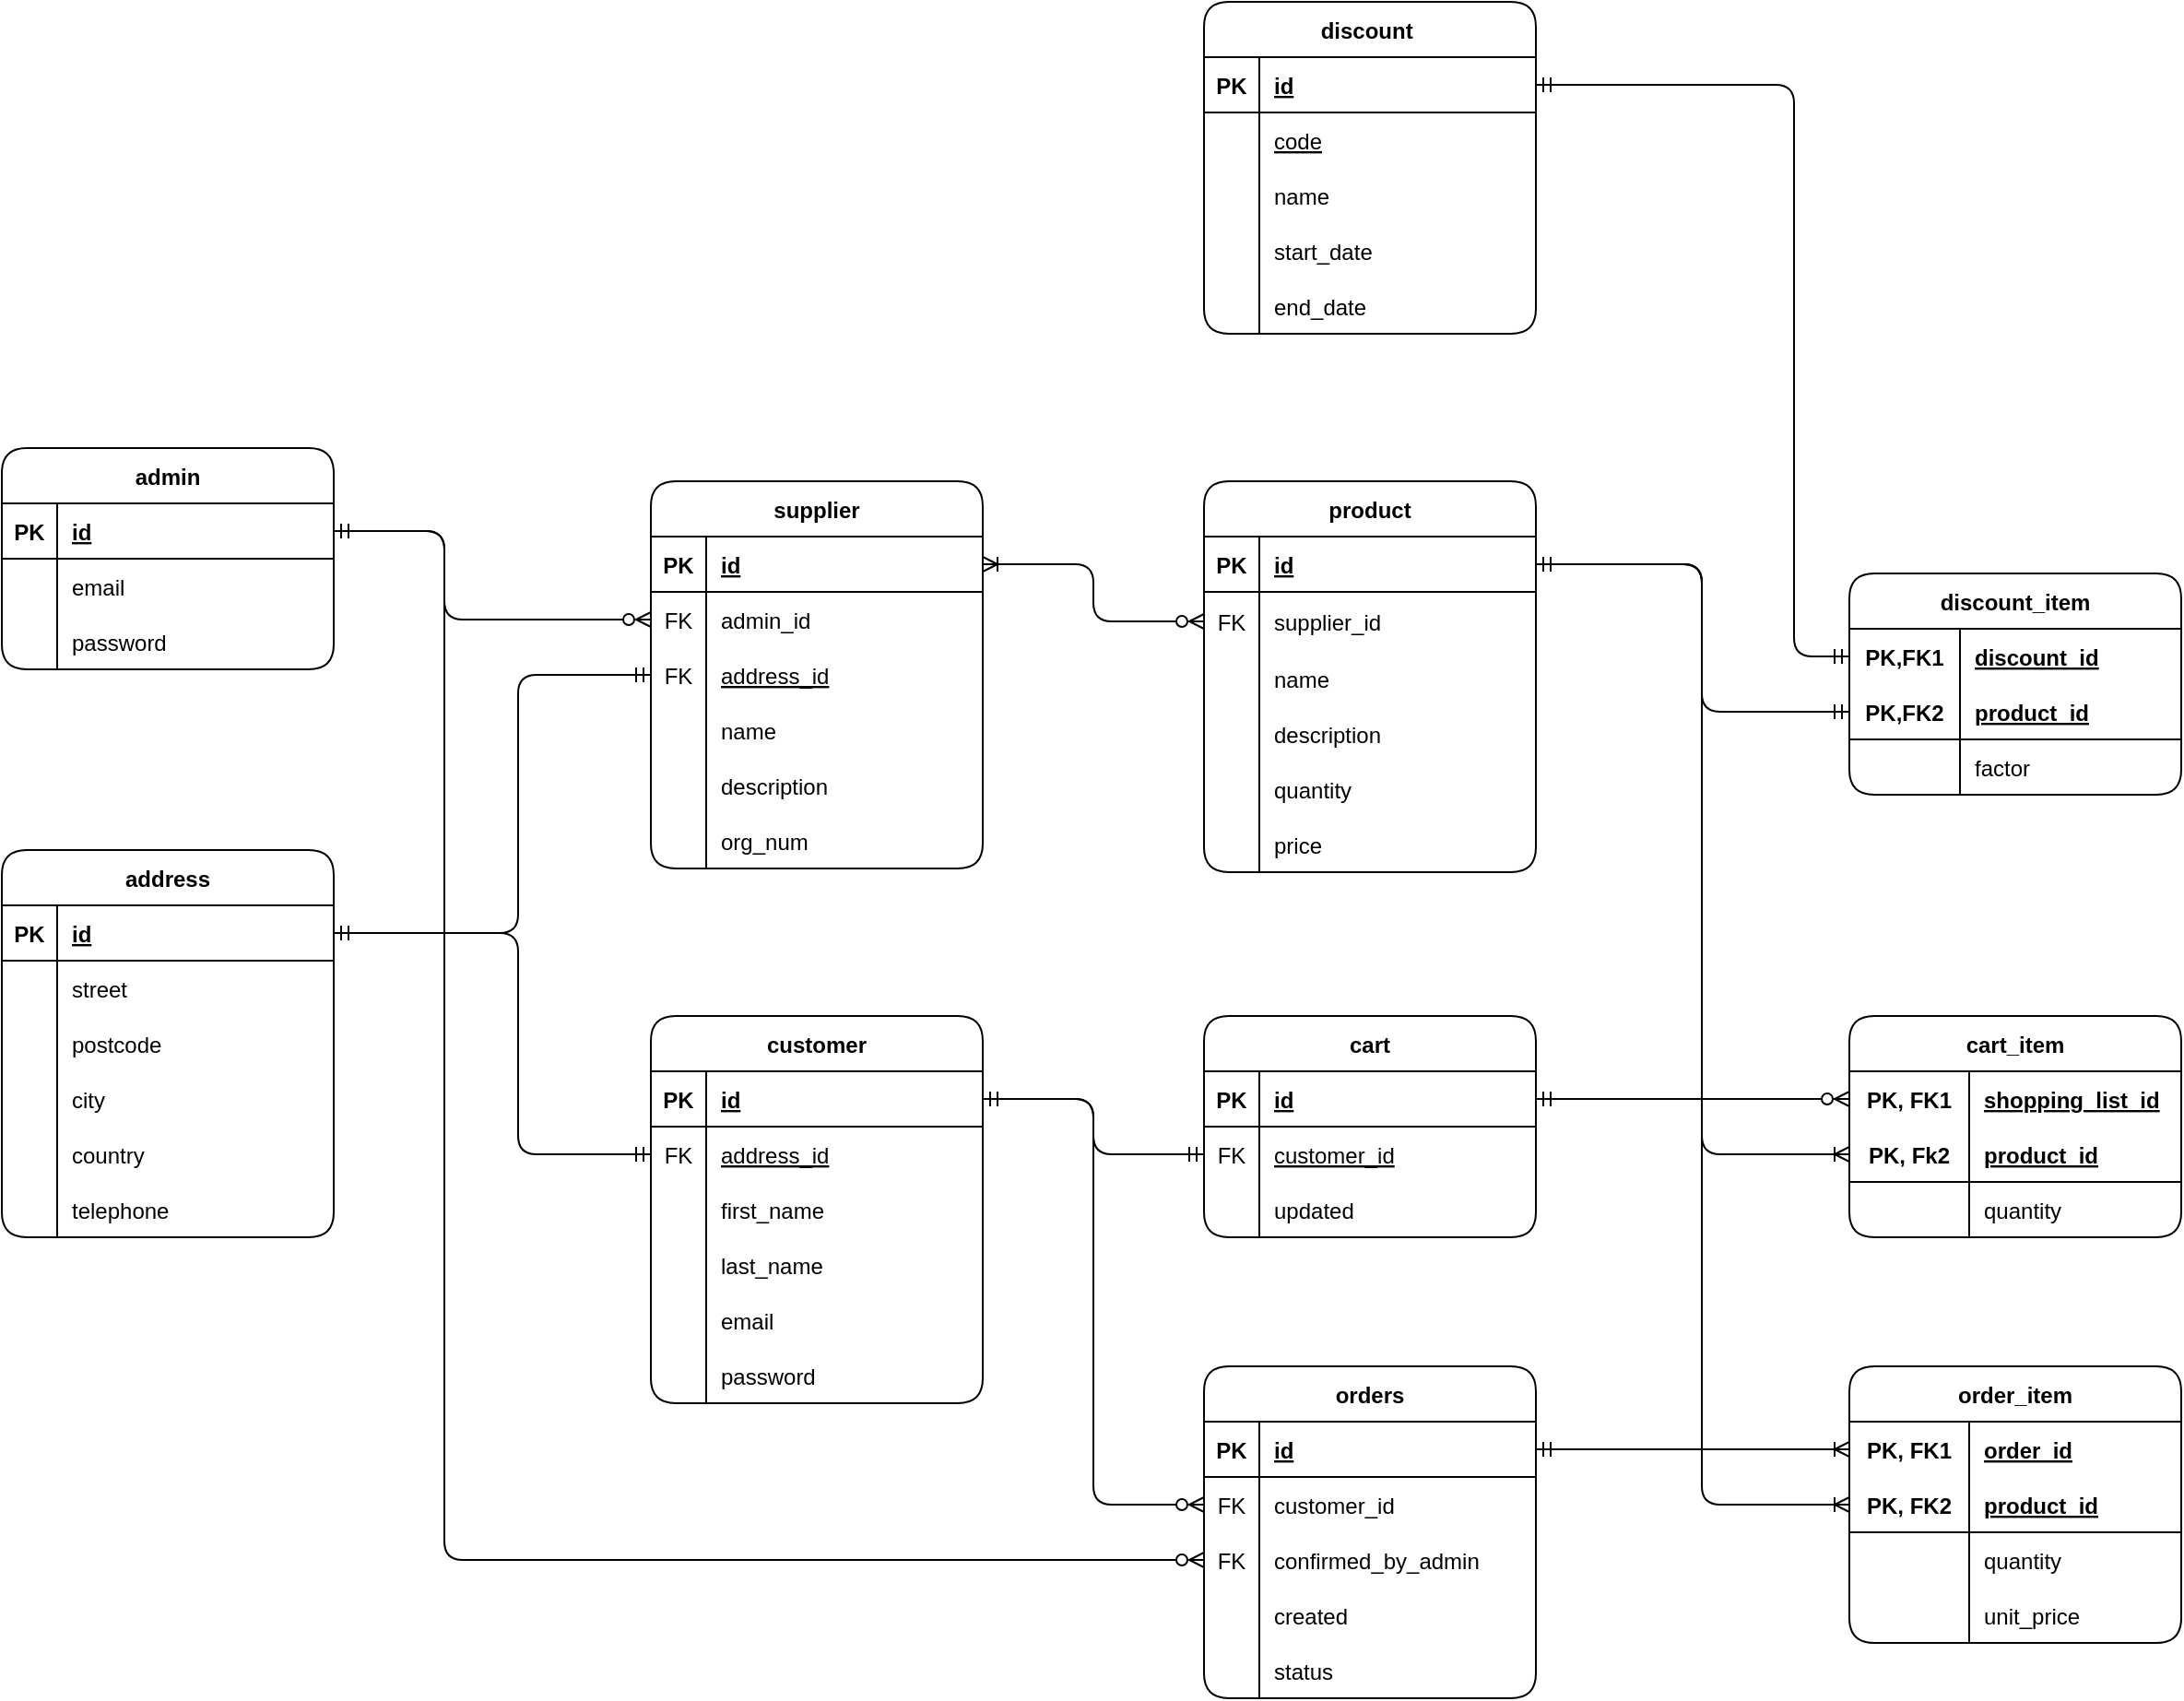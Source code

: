 <mxfile version="20.8.3" type="device"><diagram id="O_u5hDegxzhq3A6RJOMW" name="store"><mxGraphModel dx="1687" dy="920" grid="1" gridSize="10" guides="1" tooltips="1" connect="1" arrows="1" fold="1" page="1" pageScale="1" pageWidth="1654" pageHeight="1169" math="0" shadow="0"><root><object label="" author="Pratchaya Khansomboon, Eric Lundin" id="0"><mxCell/></object><mxCell id="1" parent="0"/><mxCell id="uzOoil46FaPusDe4icp_-27" value="customer" style="shape=table;startSize=30;container=1;collapsible=1;childLayout=tableLayout;fixedRows=1;rowLines=0;fontStyle=1;align=center;resizeLast=1;rounded=1;" parent="1" vertex="1"><mxGeometry x="588" y="674" width="180" height="210" as="geometry"/></mxCell><mxCell id="uzOoil46FaPusDe4icp_-28" value="" style="shape=tableRow;horizontal=0;startSize=0;swimlaneHead=0;swimlaneBody=0;fillColor=none;collapsible=0;dropTarget=0;points=[[0,0.5],[1,0.5]];portConstraint=eastwest;top=0;left=0;right=0;bottom=1;" parent="uzOoil46FaPusDe4icp_-27" vertex="1"><mxGeometry y="30" width="180" height="30" as="geometry"/></mxCell><mxCell id="uzOoil46FaPusDe4icp_-29" value="PK" style="shape=partialRectangle;connectable=0;fillColor=none;top=0;left=0;bottom=0;right=0;fontStyle=1;overflow=hidden;" parent="uzOoil46FaPusDe4icp_-28" vertex="1"><mxGeometry width="30" height="30" as="geometry"><mxRectangle width="30" height="30" as="alternateBounds"/></mxGeometry></mxCell><mxCell id="uzOoil46FaPusDe4icp_-30" value="id" style="shape=partialRectangle;connectable=0;fillColor=none;top=0;left=0;bottom=0;right=0;align=left;spacingLeft=6;fontStyle=5;overflow=hidden;" parent="uzOoil46FaPusDe4icp_-28" vertex="1"><mxGeometry x="30" width="150" height="30" as="geometry"><mxRectangle width="150" height="30" as="alternateBounds"/></mxGeometry></mxCell><mxCell id="uzOoil46FaPusDe4icp_-40" value="" style="shape=tableRow;horizontal=0;startSize=0;swimlaneHead=0;swimlaneBody=0;fillColor=none;collapsible=0;dropTarget=0;points=[[0,0.5],[1,0.5]];portConstraint=eastwest;top=0;left=0;right=0;bottom=0;" parent="uzOoil46FaPusDe4icp_-27" vertex="1"><mxGeometry y="60" width="180" height="30" as="geometry"/></mxCell><mxCell id="uzOoil46FaPusDe4icp_-41" value="FK" style="shape=partialRectangle;connectable=0;fillColor=none;top=0;left=0;bottom=0;right=0;editable=1;overflow=hidden;" parent="uzOoil46FaPusDe4icp_-40" vertex="1"><mxGeometry width="30" height="30" as="geometry"><mxRectangle width="30" height="30" as="alternateBounds"/></mxGeometry></mxCell><mxCell id="uzOoil46FaPusDe4icp_-42" value="address_id" style="shape=partialRectangle;connectable=0;fillColor=none;top=0;left=0;bottom=0;right=0;align=left;spacingLeft=6;overflow=hidden;fontStyle=4" parent="uzOoil46FaPusDe4icp_-40" vertex="1"><mxGeometry x="30" width="150" height="30" as="geometry"><mxRectangle width="150" height="30" as="alternateBounds"/></mxGeometry></mxCell><mxCell id="uzOoil46FaPusDe4icp_-31" value="" style="shape=tableRow;horizontal=0;startSize=0;swimlaneHead=0;swimlaneBody=0;fillColor=none;collapsible=0;dropTarget=0;points=[[0,0.5],[1,0.5]];portConstraint=eastwest;top=0;left=0;right=0;bottom=0;" parent="uzOoil46FaPusDe4icp_-27" vertex="1"><mxGeometry y="90" width="180" height="30" as="geometry"/></mxCell><mxCell id="uzOoil46FaPusDe4icp_-32" value="" style="shape=partialRectangle;connectable=0;fillColor=none;top=0;left=0;bottom=0;right=0;editable=1;overflow=hidden;" parent="uzOoil46FaPusDe4icp_-31" vertex="1"><mxGeometry width="30" height="30" as="geometry"><mxRectangle width="30" height="30" as="alternateBounds"/></mxGeometry></mxCell><mxCell id="uzOoil46FaPusDe4icp_-33" value="first_name" style="shape=partialRectangle;connectable=0;fillColor=none;top=0;left=0;bottom=0;right=0;align=left;spacingLeft=6;overflow=hidden;" parent="uzOoil46FaPusDe4icp_-31" vertex="1"><mxGeometry x="30" width="150" height="30" as="geometry"><mxRectangle width="150" height="30" as="alternateBounds"/></mxGeometry></mxCell><mxCell id="uzOoil46FaPusDe4icp_-34" value="" style="shape=tableRow;horizontal=0;startSize=0;swimlaneHead=0;swimlaneBody=0;fillColor=none;collapsible=0;dropTarget=0;points=[[0,0.5],[1,0.5]];portConstraint=eastwest;top=0;left=0;right=0;bottom=0;" parent="uzOoil46FaPusDe4icp_-27" vertex="1"><mxGeometry y="120" width="180" height="30" as="geometry"/></mxCell><mxCell id="uzOoil46FaPusDe4icp_-35" value="" style="shape=partialRectangle;connectable=0;fillColor=none;top=0;left=0;bottom=0;right=0;editable=1;overflow=hidden;" parent="uzOoil46FaPusDe4icp_-34" vertex="1"><mxGeometry width="30" height="30" as="geometry"><mxRectangle width="30" height="30" as="alternateBounds"/></mxGeometry></mxCell><mxCell id="uzOoil46FaPusDe4icp_-36" value="last_name" style="shape=partialRectangle;connectable=0;fillColor=none;top=0;left=0;bottom=0;right=0;align=left;spacingLeft=6;overflow=hidden;" parent="uzOoil46FaPusDe4icp_-34" vertex="1"><mxGeometry x="30" width="150" height="30" as="geometry"><mxRectangle width="150" height="30" as="alternateBounds"/></mxGeometry></mxCell><mxCell id="uzOoil46FaPusDe4icp_-37" value="" style="shape=tableRow;horizontal=0;startSize=0;swimlaneHead=0;swimlaneBody=0;fillColor=none;collapsible=0;dropTarget=0;points=[[0,0.5],[1,0.5]];portConstraint=eastwest;top=0;left=0;right=0;bottom=0;" parent="uzOoil46FaPusDe4icp_-27" vertex="1"><mxGeometry y="150" width="180" height="30" as="geometry"/></mxCell><mxCell id="uzOoil46FaPusDe4icp_-38" value="" style="shape=partialRectangle;connectable=0;fillColor=none;top=0;left=0;bottom=0;right=0;editable=1;overflow=hidden;" parent="uzOoil46FaPusDe4icp_-37" vertex="1"><mxGeometry width="30" height="30" as="geometry"><mxRectangle width="30" height="30" as="alternateBounds"/></mxGeometry></mxCell><mxCell id="uzOoil46FaPusDe4icp_-39" value="email" style="shape=partialRectangle;connectable=0;fillColor=none;top=0;left=0;bottom=0;right=0;align=left;spacingLeft=6;overflow=hidden;" parent="uzOoil46FaPusDe4icp_-37" vertex="1"><mxGeometry x="30" width="150" height="30" as="geometry"><mxRectangle width="150" height="30" as="alternateBounds"/></mxGeometry></mxCell><mxCell id="uzOoil46FaPusDe4icp_-90" value="" style="shape=tableRow;horizontal=0;startSize=0;swimlaneHead=0;swimlaneBody=0;fillColor=none;collapsible=0;dropTarget=0;points=[[0,0.5],[1,0.5]];portConstraint=eastwest;top=0;left=0;right=0;bottom=0;" parent="uzOoil46FaPusDe4icp_-27" vertex="1"><mxGeometry y="180" width="180" height="30" as="geometry"/></mxCell><mxCell id="uzOoil46FaPusDe4icp_-91" value="" style="shape=partialRectangle;connectable=0;fillColor=none;top=0;left=0;bottom=0;right=0;editable=1;overflow=hidden;" parent="uzOoil46FaPusDe4icp_-90" vertex="1"><mxGeometry width="30" height="30" as="geometry"><mxRectangle width="30" height="30" as="alternateBounds"/></mxGeometry></mxCell><mxCell id="uzOoil46FaPusDe4icp_-92" value="password" style="shape=partialRectangle;connectable=0;fillColor=none;top=0;left=0;bottom=0;right=0;align=left;spacingLeft=6;overflow=hidden;" parent="uzOoil46FaPusDe4icp_-90" vertex="1"><mxGeometry x="30" width="150" height="30" as="geometry"><mxRectangle width="150" height="30" as="alternateBounds"/></mxGeometry></mxCell><mxCell id="uzOoil46FaPusDe4icp_-52" value="cart" style="shape=table;startSize=30;container=1;collapsible=1;childLayout=tableLayout;fixedRows=1;rowLines=0;fontStyle=1;align=center;resizeLast=1;rounded=1;" parent="1" vertex="1"><mxGeometry x="888" y="674" width="180" height="120" as="geometry"/></mxCell><mxCell id="uzOoil46FaPusDe4icp_-53" value="" style="shape=tableRow;horizontal=0;startSize=0;swimlaneHead=0;swimlaneBody=0;fillColor=none;collapsible=0;dropTarget=0;points=[[0,0.5],[1,0.5]];portConstraint=eastwest;top=0;left=0;right=0;bottom=1;" parent="uzOoil46FaPusDe4icp_-52" vertex="1"><mxGeometry y="30" width="180" height="30" as="geometry"/></mxCell><mxCell id="uzOoil46FaPusDe4icp_-54" value="PK" style="shape=partialRectangle;connectable=0;fillColor=none;top=0;left=0;bottom=0;right=0;fontStyle=1;overflow=hidden;" parent="uzOoil46FaPusDe4icp_-53" vertex="1"><mxGeometry width="30" height="30" as="geometry"><mxRectangle width="30" height="30" as="alternateBounds"/></mxGeometry></mxCell><mxCell id="uzOoil46FaPusDe4icp_-55" value="id" style="shape=partialRectangle;connectable=0;fillColor=none;top=0;left=0;bottom=0;right=0;align=left;spacingLeft=6;fontStyle=5;overflow=hidden;" parent="uzOoil46FaPusDe4icp_-53" vertex="1"><mxGeometry x="30" width="150" height="30" as="geometry"><mxRectangle width="150" height="30" as="alternateBounds"/></mxGeometry></mxCell><mxCell id="uzOoil46FaPusDe4icp_-65" value="" style="shape=tableRow;horizontal=0;startSize=0;swimlaneHead=0;swimlaneBody=0;fillColor=none;collapsible=0;dropTarget=0;points=[[0,0.5],[1,0.5]];portConstraint=eastwest;top=0;left=0;right=0;bottom=0;" parent="uzOoil46FaPusDe4icp_-52" vertex="1"><mxGeometry y="60" width="180" height="30" as="geometry"/></mxCell><mxCell id="uzOoil46FaPusDe4icp_-66" value="FK" style="shape=partialRectangle;connectable=0;fillColor=none;top=0;left=0;bottom=0;right=0;fontStyle=0;overflow=hidden;" parent="uzOoil46FaPusDe4icp_-65" vertex="1"><mxGeometry width="30" height="30" as="geometry"><mxRectangle width="30" height="30" as="alternateBounds"/></mxGeometry></mxCell><mxCell id="uzOoil46FaPusDe4icp_-67" value="customer_id" style="shape=partialRectangle;connectable=0;fillColor=none;top=0;left=0;bottom=0;right=0;align=left;spacingLeft=6;fontStyle=4;overflow=hidden;" parent="uzOoil46FaPusDe4icp_-65" vertex="1"><mxGeometry x="30" width="150" height="30" as="geometry"><mxRectangle width="150" height="30" as="alternateBounds"/></mxGeometry></mxCell><mxCell id="uzOoil46FaPusDe4icp_-68" value="" style="shape=tableRow;horizontal=0;startSize=0;swimlaneHead=0;swimlaneBody=0;fillColor=none;collapsible=0;dropTarget=0;points=[[0,0.5],[1,0.5]];portConstraint=eastwest;top=0;left=0;right=0;bottom=0;" parent="uzOoil46FaPusDe4icp_-52" vertex="1"><mxGeometry y="90" width="180" height="30" as="geometry"/></mxCell><mxCell id="uzOoil46FaPusDe4icp_-69" value="" style="shape=partialRectangle;connectable=0;fillColor=none;top=0;left=0;bottom=0;right=0;editable=1;overflow=hidden;" parent="uzOoil46FaPusDe4icp_-68" vertex="1"><mxGeometry width="30" height="30" as="geometry"><mxRectangle width="30" height="30" as="alternateBounds"/></mxGeometry></mxCell><mxCell id="uzOoil46FaPusDe4icp_-70" value="updated" style="shape=partialRectangle;connectable=0;fillColor=none;top=0;left=0;bottom=0;right=0;align=left;spacingLeft=6;overflow=hidden;" parent="uzOoil46FaPusDe4icp_-68" vertex="1"><mxGeometry x="30" width="150" height="30" as="geometry"><mxRectangle width="150" height="30" as="alternateBounds"/></mxGeometry></mxCell><mxCell id="uzOoil46FaPusDe4icp_-71" value="cart_item" style="shape=table;startSize=30;container=1;collapsible=1;childLayout=tableLayout;fixedRows=1;rowLines=0;fontStyle=1;align=center;resizeLast=1;rounded=1;" parent="1" vertex="1"><mxGeometry x="1238" y="674" width="180" height="120" as="geometry"/></mxCell><mxCell id="uzOoil46FaPusDe4icp_-72" value="" style="shape=tableRow;horizontal=0;startSize=0;swimlaneHead=0;swimlaneBody=0;fillColor=none;collapsible=0;dropTarget=0;points=[[0,0.5],[1,0.5]];portConstraint=eastwest;top=0;left=0;right=0;bottom=1;strokeColor=none;" parent="uzOoil46FaPusDe4icp_-71" vertex="1"><mxGeometry y="30" width="180" height="30" as="geometry"/></mxCell><mxCell id="uzOoil46FaPusDe4icp_-73" value="PK, FK1" style="shape=partialRectangle;connectable=0;fillColor=none;top=0;left=0;bottom=0;right=0;fontStyle=1;overflow=hidden;" parent="uzOoil46FaPusDe4icp_-72" vertex="1"><mxGeometry width="65.0" height="30" as="geometry"><mxRectangle width="65.0" height="30" as="alternateBounds"/></mxGeometry></mxCell><mxCell id="uzOoil46FaPusDe4icp_-74" value="shopping_list_id" style="shape=partialRectangle;connectable=0;fillColor=none;top=0;left=0;bottom=0;right=0;align=left;spacingLeft=6;fontStyle=5;overflow=hidden;" parent="uzOoil46FaPusDe4icp_-72" vertex="1"><mxGeometry x="65.0" width="115.0" height="30" as="geometry"><mxRectangle width="115.0" height="30" as="alternateBounds"/></mxGeometry></mxCell><mxCell id="8naBbGpd3YxQn6M0OBc--4" value="" style="shape=tableRow;horizontal=0;startSize=0;swimlaneHead=0;swimlaneBody=0;fillColor=none;collapsible=0;dropTarget=0;points=[[0,0.5],[1,0.5]];portConstraint=eastwest;top=0;left=0;right=0;bottom=1;" parent="uzOoil46FaPusDe4icp_-71" vertex="1"><mxGeometry y="60" width="180" height="30" as="geometry"/></mxCell><mxCell id="8naBbGpd3YxQn6M0OBc--5" value="PK, Fk2" style="shape=partialRectangle;connectable=0;fillColor=none;top=0;left=0;bottom=0;right=0;fontStyle=1;overflow=hidden;" parent="8naBbGpd3YxQn6M0OBc--4" vertex="1"><mxGeometry width="65.0" height="30" as="geometry"><mxRectangle width="65.0" height="30" as="alternateBounds"/></mxGeometry></mxCell><mxCell id="8naBbGpd3YxQn6M0OBc--6" value="product_id" style="shape=partialRectangle;connectable=0;fillColor=none;top=0;left=0;bottom=0;right=0;align=left;spacingLeft=6;fontStyle=5;overflow=hidden;" parent="8naBbGpd3YxQn6M0OBc--4" vertex="1"><mxGeometry x="65.0" width="115.0" height="30" as="geometry"><mxRectangle width="115.0" height="30" as="alternateBounds"/></mxGeometry></mxCell><mxCell id="uzOoil46FaPusDe4icp_-84" value="" style="shape=tableRow;horizontal=0;startSize=0;swimlaneHead=0;swimlaneBody=0;fillColor=none;collapsible=0;dropTarget=0;points=[[0,0.5],[1,0.5]];portConstraint=eastwest;top=0;left=0;right=0;bottom=0;" parent="uzOoil46FaPusDe4icp_-71" vertex="1"><mxGeometry y="90" width="180" height="30" as="geometry"/></mxCell><mxCell id="uzOoil46FaPusDe4icp_-85" value="" style="shape=partialRectangle;connectable=0;fillColor=none;top=0;left=0;bottom=0;right=0;editable=1;overflow=hidden;" parent="uzOoil46FaPusDe4icp_-84" vertex="1"><mxGeometry width="65.0" height="30" as="geometry"><mxRectangle width="65.0" height="30" as="alternateBounds"/></mxGeometry></mxCell><mxCell id="uzOoil46FaPusDe4icp_-86" value="quantity" style="shape=partialRectangle;connectable=0;fillColor=none;top=0;left=0;bottom=0;right=0;align=left;spacingLeft=6;overflow=hidden;" parent="uzOoil46FaPusDe4icp_-84" vertex="1"><mxGeometry x="65.0" width="115.0" height="30" as="geometry"><mxRectangle width="115.0" height="30" as="alternateBounds"/></mxGeometry></mxCell><mxCell id="uzOoil46FaPusDe4icp_-88" value="" style="edgeStyle=orthogonalEdgeStyle;fontSize=12;html=1;endArrow=ERmandOne;startArrow=ERmandOne;rounded=1;exitX=1;exitY=0.5;exitDx=0;exitDy=0;entryX=0;entryY=0.5;entryDx=0;entryDy=0;endFill=0;" parent="1" source="uzOoil46FaPusDe4icp_-28" target="uzOoil46FaPusDe4icp_-65" edge="1"><mxGeometry width="100" height="100" relative="1" as="geometry"><mxPoint x="958" y="894" as="sourcePoint"/><mxPoint x="1058" y="794" as="targetPoint"/></mxGeometry></mxCell><mxCell id="uzOoil46FaPusDe4icp_-89" value="" style="edgeStyle=orthogonalEdgeStyle;fontSize=12;html=1;endArrow=ERzeroToMany;startArrow=ERmandOne;rounded=1;exitX=1;exitY=0.5;exitDx=0;exitDy=0;entryX=0;entryY=0.5;entryDx=0;entryDy=0;" parent="1" source="uzOoil46FaPusDe4icp_-53" target="uzOoil46FaPusDe4icp_-72" edge="1"><mxGeometry width="100" height="100" relative="1" as="geometry"><mxPoint x="958" y="894" as="sourcePoint"/><mxPoint x="1058" y="794" as="targetPoint"/><Array as="points"><mxPoint x="1173" y="719"/><mxPoint x="1173" y="719"/></Array></mxGeometry></mxCell><mxCell id="uzOoil46FaPusDe4icp_-93" value="orders" style="shape=table;startSize=30;container=1;collapsible=1;childLayout=tableLayout;fixedRows=1;rowLines=0;fontStyle=1;align=center;resizeLast=1;rounded=1;" parent="1" vertex="1"><mxGeometry x="888" y="864" width="180" height="180" as="geometry"/></mxCell><mxCell id="uzOoil46FaPusDe4icp_-94" value="" style="shape=tableRow;horizontal=0;startSize=0;swimlaneHead=0;swimlaneBody=0;fillColor=none;collapsible=0;dropTarget=0;points=[[0,0.5],[1,0.5]];portConstraint=eastwest;top=0;left=0;right=0;bottom=1;" parent="uzOoil46FaPusDe4icp_-93" vertex="1"><mxGeometry y="30" width="180" height="30" as="geometry"/></mxCell><mxCell id="uzOoil46FaPusDe4icp_-95" value="PK" style="shape=partialRectangle;connectable=0;fillColor=none;top=0;left=0;bottom=0;right=0;fontStyle=1;overflow=hidden;" parent="uzOoil46FaPusDe4icp_-94" vertex="1"><mxGeometry width="30" height="30" as="geometry"><mxRectangle width="30" height="30" as="alternateBounds"/></mxGeometry></mxCell><mxCell id="uzOoil46FaPusDe4icp_-96" value="id" style="shape=partialRectangle;connectable=0;fillColor=none;top=0;left=0;bottom=0;right=0;align=left;spacingLeft=6;fontStyle=5;overflow=hidden;" parent="uzOoil46FaPusDe4icp_-94" vertex="1"><mxGeometry x="30" width="150" height="30" as="geometry"><mxRectangle width="150" height="30" as="alternateBounds"/></mxGeometry></mxCell><mxCell id="uzOoil46FaPusDe4icp_-103" value="" style="shape=tableRow;horizontal=0;startSize=0;swimlaneHead=0;swimlaneBody=0;fillColor=none;collapsible=0;dropTarget=0;points=[[0,0.5],[1,0.5]];portConstraint=eastwest;top=0;left=0;right=0;bottom=0;" parent="uzOoil46FaPusDe4icp_-93" vertex="1"><mxGeometry y="60" width="180" height="30" as="geometry"/></mxCell><mxCell id="uzOoil46FaPusDe4icp_-104" value="FK" style="shape=partialRectangle;connectable=0;fillColor=none;top=0;left=0;bottom=0;right=0;editable=1;overflow=hidden;" parent="uzOoil46FaPusDe4icp_-103" vertex="1"><mxGeometry width="30" height="30" as="geometry"><mxRectangle width="30" height="30" as="alternateBounds"/></mxGeometry></mxCell><mxCell id="uzOoil46FaPusDe4icp_-105" value="customer_id" style="shape=partialRectangle;connectable=0;fillColor=none;top=0;left=0;bottom=0;right=0;align=left;spacingLeft=6;overflow=hidden;" parent="uzOoil46FaPusDe4icp_-103" vertex="1"><mxGeometry x="30" width="150" height="30" as="geometry"><mxRectangle width="150" height="30" as="alternateBounds"/></mxGeometry></mxCell><mxCell id="ajuyiBpz3wt1pcAddQGi-5" value="" style="shape=tableRow;horizontal=0;startSize=0;swimlaneHead=0;swimlaneBody=0;fillColor=none;collapsible=0;dropTarget=0;points=[[0,0.5],[1,0.5]];portConstraint=eastwest;top=0;left=0;right=0;bottom=0;" parent="uzOoil46FaPusDe4icp_-93" vertex="1"><mxGeometry y="90" width="180" height="30" as="geometry"/></mxCell><mxCell id="ajuyiBpz3wt1pcAddQGi-6" value="FK" style="shape=partialRectangle;connectable=0;fillColor=none;top=0;left=0;bottom=0;right=0;fontStyle=0;overflow=hidden;" parent="ajuyiBpz3wt1pcAddQGi-5" vertex="1"><mxGeometry width="30" height="30" as="geometry"><mxRectangle width="30" height="30" as="alternateBounds"/></mxGeometry></mxCell><mxCell id="ajuyiBpz3wt1pcAddQGi-7" value="confirmed_by_admin" style="shape=partialRectangle;connectable=0;fillColor=none;top=0;left=0;bottom=0;right=0;align=left;spacingLeft=6;fontStyle=0;overflow=hidden;" parent="ajuyiBpz3wt1pcAddQGi-5" vertex="1"><mxGeometry x="30" width="150" height="30" as="geometry"><mxRectangle width="150" height="30" as="alternateBounds"/></mxGeometry></mxCell><mxCell id="uzOoil46FaPusDe4icp_-106" value="" style="shape=tableRow;horizontal=0;startSize=0;swimlaneHead=0;swimlaneBody=0;fillColor=none;collapsible=0;dropTarget=0;points=[[0,0.5],[1,0.5]];portConstraint=eastwest;top=0;left=0;right=0;bottom=0;" parent="uzOoil46FaPusDe4icp_-93" vertex="1"><mxGeometry y="120" width="180" height="30" as="geometry"/></mxCell><mxCell id="uzOoil46FaPusDe4icp_-107" value="" style="shape=partialRectangle;connectable=0;fillColor=none;top=0;left=0;bottom=0;right=0;editable=1;overflow=hidden;" parent="uzOoil46FaPusDe4icp_-106" vertex="1"><mxGeometry width="30" height="30" as="geometry"><mxRectangle width="30" height="30" as="alternateBounds"/></mxGeometry></mxCell><mxCell id="uzOoil46FaPusDe4icp_-108" value="created" style="shape=partialRectangle;connectable=0;fillColor=none;top=0;left=0;bottom=0;right=0;align=left;spacingLeft=6;overflow=hidden;" parent="uzOoil46FaPusDe4icp_-106" vertex="1"><mxGeometry x="30" width="150" height="30" as="geometry"><mxRectangle width="150" height="30" as="alternateBounds"/></mxGeometry></mxCell><mxCell id="uzOoil46FaPusDe4icp_-109" value="" style="shape=tableRow;horizontal=0;startSize=0;swimlaneHead=0;swimlaneBody=0;fillColor=none;collapsible=0;dropTarget=0;points=[[0,0.5],[1,0.5]];portConstraint=eastwest;top=0;left=0;right=0;bottom=0;" parent="uzOoil46FaPusDe4icp_-93" vertex="1"><mxGeometry y="150" width="180" height="30" as="geometry"/></mxCell><mxCell id="uzOoil46FaPusDe4icp_-110" value="" style="shape=partialRectangle;connectable=0;fillColor=none;top=0;left=0;bottom=0;right=0;editable=1;overflow=hidden;" parent="uzOoil46FaPusDe4icp_-109" vertex="1"><mxGeometry width="30" height="30" as="geometry"><mxRectangle width="30" height="30" as="alternateBounds"/></mxGeometry></mxCell><mxCell id="uzOoil46FaPusDe4icp_-111" value="status" style="shape=partialRectangle;connectable=0;fillColor=none;top=0;left=0;bottom=0;right=0;align=left;spacingLeft=6;overflow=hidden;" parent="uzOoil46FaPusDe4icp_-109" vertex="1"><mxGeometry x="30" width="150" height="30" as="geometry"><mxRectangle width="150" height="30" as="alternateBounds"/></mxGeometry></mxCell><mxCell id="uzOoil46FaPusDe4icp_-112" value="order_item" style="shape=table;startSize=30;container=1;collapsible=1;childLayout=tableLayout;fixedRows=1;rowLines=0;fontStyle=1;align=center;resizeLast=1;rounded=1;" parent="1" vertex="1"><mxGeometry x="1238" y="864" width="180" height="150" as="geometry"/></mxCell><mxCell id="uzOoil46FaPusDe4icp_-113" value="" style="shape=tableRow;horizontal=0;startSize=0;swimlaneHead=0;swimlaneBody=0;fillColor=none;collapsible=0;dropTarget=0;points=[[0,0.5],[1,0.5]];portConstraint=eastwest;top=0;left=0;right=0;bottom=1;strokeColor=none;" parent="uzOoil46FaPusDe4icp_-112" vertex="1"><mxGeometry y="30" width="180" height="30" as="geometry"/></mxCell><mxCell id="uzOoil46FaPusDe4icp_-114" value="PK, FK1" style="shape=partialRectangle;connectable=0;fillColor=none;top=0;left=0;bottom=0;right=0;fontStyle=1;overflow=hidden;" parent="uzOoil46FaPusDe4icp_-113" vertex="1"><mxGeometry width="65" height="30" as="geometry"><mxRectangle width="65" height="30" as="alternateBounds"/></mxGeometry></mxCell><mxCell id="uzOoil46FaPusDe4icp_-115" value="order_id" style="shape=partialRectangle;connectable=0;fillColor=none;top=0;left=0;bottom=0;right=0;align=left;spacingLeft=6;fontStyle=5;overflow=hidden;" parent="uzOoil46FaPusDe4icp_-113" vertex="1"><mxGeometry x="65" width="115" height="30" as="geometry"><mxRectangle width="115" height="30" as="alternateBounds"/></mxGeometry></mxCell><mxCell id="8naBbGpd3YxQn6M0OBc--7" value="" style="shape=tableRow;horizontal=0;startSize=0;swimlaneHead=0;swimlaneBody=0;fillColor=none;collapsible=0;dropTarget=0;points=[[0,0.5],[1,0.5]];portConstraint=eastwest;top=0;left=0;right=0;bottom=1;" parent="uzOoil46FaPusDe4icp_-112" vertex="1"><mxGeometry y="60" width="180" height="30" as="geometry"/></mxCell><mxCell id="8naBbGpd3YxQn6M0OBc--8" value="PK, FK2" style="shape=partialRectangle;connectable=0;fillColor=none;top=0;left=0;bottom=0;right=0;fontStyle=1;overflow=hidden;" parent="8naBbGpd3YxQn6M0OBc--7" vertex="1"><mxGeometry width="65" height="30" as="geometry"><mxRectangle width="65" height="30" as="alternateBounds"/></mxGeometry></mxCell><mxCell id="8naBbGpd3YxQn6M0OBc--9" value="product_id" style="shape=partialRectangle;connectable=0;fillColor=none;top=0;left=0;bottom=0;right=0;align=left;spacingLeft=6;fontStyle=5;overflow=hidden;" parent="8naBbGpd3YxQn6M0OBc--7" vertex="1"><mxGeometry x="65" width="115" height="30" as="geometry"><mxRectangle width="115" height="30" as="alternateBounds"/></mxGeometry></mxCell><mxCell id="uzOoil46FaPusDe4icp_-128" value="" style="shape=tableRow;horizontal=0;startSize=0;swimlaneHead=0;swimlaneBody=0;fillColor=none;collapsible=0;dropTarget=0;points=[[0,0.5],[1,0.5]];portConstraint=eastwest;top=0;left=0;right=0;bottom=0;" parent="uzOoil46FaPusDe4icp_-112" vertex="1"><mxGeometry y="90" width="180" height="30" as="geometry"/></mxCell><mxCell id="uzOoil46FaPusDe4icp_-129" value="" style="shape=partialRectangle;connectable=0;fillColor=none;top=0;left=0;bottom=0;right=0;editable=1;overflow=hidden;" parent="uzOoil46FaPusDe4icp_-128" vertex="1"><mxGeometry width="65" height="30" as="geometry"><mxRectangle width="65" height="30" as="alternateBounds"/></mxGeometry></mxCell><mxCell id="uzOoil46FaPusDe4icp_-130" value="quantity" style="shape=partialRectangle;connectable=0;fillColor=none;top=0;left=0;bottom=0;right=0;align=left;spacingLeft=6;overflow=hidden;" parent="uzOoil46FaPusDe4icp_-128" vertex="1"><mxGeometry x="65" width="115" height="30" as="geometry"><mxRectangle width="115" height="30" as="alternateBounds"/></mxGeometry></mxCell><mxCell id="Bd5toqThJIBZlVFZeIKd-54" value="" style="shape=tableRow;horizontal=0;startSize=0;swimlaneHead=0;swimlaneBody=0;fillColor=none;collapsible=0;dropTarget=0;points=[[0,0.5],[1,0.5]];portConstraint=eastwest;top=0;left=0;right=0;bottom=0;rounded=1;" vertex="1" parent="uzOoil46FaPusDe4icp_-112"><mxGeometry y="120" width="180" height="30" as="geometry"/></mxCell><mxCell id="Bd5toqThJIBZlVFZeIKd-55" value="" style="shape=partialRectangle;connectable=0;fillColor=none;top=0;left=0;bottom=0;right=0;editable=1;overflow=hidden;rounded=1;" vertex="1" parent="Bd5toqThJIBZlVFZeIKd-54"><mxGeometry width="65" height="30" as="geometry"><mxRectangle width="65" height="30" as="alternateBounds"/></mxGeometry></mxCell><mxCell id="Bd5toqThJIBZlVFZeIKd-56" value="unit_price" style="shape=partialRectangle;connectable=0;fillColor=none;top=0;left=0;bottom=0;right=0;align=left;spacingLeft=6;overflow=hidden;rounded=1;" vertex="1" parent="Bd5toqThJIBZlVFZeIKd-54"><mxGeometry x="65" width="115" height="30" as="geometry"><mxRectangle width="115" height="30" as="alternateBounds"/></mxGeometry></mxCell><mxCell id="uzOoil46FaPusDe4icp_-131" value="" style="edgeStyle=orthogonalEdgeStyle;fontSize=12;html=1;endArrow=ERoneToMany;startArrow=ERmandOne;rounded=1;entryX=0;entryY=0.5;entryDx=0;entryDy=0;exitX=1;exitY=0.5;exitDx=0;exitDy=0;" parent="1" source="uzOoil46FaPusDe4icp_-94" target="uzOoil46FaPusDe4icp_-113" edge="1"><mxGeometry width="100" height="100" relative="1" as="geometry"><mxPoint x="988" y="984" as="sourcePoint"/><mxPoint x="1238.0" y="969" as="targetPoint"/><Array as="points"><mxPoint x="1173" y="909"/><mxPoint x="1173" y="909"/></Array></mxGeometry></mxCell><mxCell id="uzOoil46FaPusDe4icp_-133" value="" style="edgeStyle=orthogonalEdgeStyle;fontSize=12;html=1;endArrow=ERzeroToMany;startArrow=ERmandOne;rounded=1;exitX=1;exitY=0.5;exitDx=0;exitDy=0;entryX=0;entryY=0.5;entryDx=0;entryDy=0;" parent="1" source="uzOoil46FaPusDe4icp_-28" target="uzOoil46FaPusDe4icp_-103" edge="1"><mxGeometry width="100" height="100" relative="1" as="geometry"><mxPoint x="948" y="1024" as="sourcePoint"/><mxPoint x="1048" y="924" as="targetPoint"/></mxGeometry></mxCell><mxCell id="uzOoil46FaPusDe4icp_-134" value="product" style="shape=table;startSize=30;container=1;collapsible=1;childLayout=tableLayout;fixedRows=1;rowLines=0;fontStyle=1;align=center;resizeLast=1;rounded=1;" parent="1" vertex="1"><mxGeometry x="888" y="384" width="180" height="212.0" as="geometry"/></mxCell><mxCell id="uzOoil46FaPusDe4icp_-135" value="" style="shape=tableRow;horizontal=0;startSize=0;swimlaneHead=0;swimlaneBody=0;fillColor=none;collapsible=0;dropTarget=0;points=[[0,0.5],[1,0.5]];portConstraint=eastwest;top=0;left=0;right=0;bottom=1;" parent="uzOoil46FaPusDe4icp_-134" vertex="1"><mxGeometry y="30" width="180" height="30" as="geometry"/></mxCell><mxCell id="uzOoil46FaPusDe4icp_-136" value="PK" style="shape=partialRectangle;connectable=0;fillColor=none;top=0;left=0;bottom=0;right=0;fontStyle=1;overflow=hidden;" parent="uzOoil46FaPusDe4icp_-135" vertex="1"><mxGeometry width="30" height="30" as="geometry"><mxRectangle width="30" height="30" as="alternateBounds"/></mxGeometry></mxCell><mxCell id="uzOoil46FaPusDe4icp_-137" value="id" style="shape=partialRectangle;connectable=0;fillColor=none;top=0;left=0;bottom=0;right=0;align=left;spacingLeft=6;fontStyle=5;overflow=hidden;" parent="uzOoil46FaPusDe4icp_-135" vertex="1"><mxGeometry x="30" width="150" height="30" as="geometry"><mxRectangle width="150" height="30" as="alternateBounds"/></mxGeometry></mxCell><mxCell id="uzOoil46FaPusDe4icp_-156" value="" style="shape=tableRow;horizontal=0;startSize=0;swimlaneHead=0;swimlaneBody=0;fillColor=none;collapsible=0;dropTarget=0;points=[[0,0.5],[1,0.5]];portConstraint=eastwest;top=0;left=0;right=0;bottom=0;" parent="uzOoil46FaPusDe4icp_-134" vertex="1"><mxGeometry y="60" width="180" height="32" as="geometry"/></mxCell><mxCell id="uzOoil46FaPusDe4icp_-157" value="FK" style="shape=partialRectangle;connectable=0;fillColor=none;top=0;left=0;bottom=0;right=0;editable=1;overflow=hidden;" parent="uzOoil46FaPusDe4icp_-156" vertex="1"><mxGeometry width="30" height="32" as="geometry"><mxRectangle width="30" height="32" as="alternateBounds"/></mxGeometry></mxCell><mxCell id="uzOoil46FaPusDe4icp_-158" value="supplier_id" style="shape=partialRectangle;connectable=0;fillColor=none;top=0;left=0;bottom=0;right=0;align=left;spacingLeft=6;overflow=hidden;" parent="uzOoil46FaPusDe4icp_-156" vertex="1"><mxGeometry x="30" width="150" height="32" as="geometry"><mxRectangle width="150" height="32" as="alternateBounds"/></mxGeometry></mxCell><mxCell id="uzOoil46FaPusDe4icp_-138" value="" style="shape=tableRow;horizontal=0;startSize=0;swimlaneHead=0;swimlaneBody=0;fillColor=none;collapsible=0;dropTarget=0;points=[[0,0.5],[1,0.5]];portConstraint=eastwest;top=0;left=0;right=0;bottom=0;" parent="uzOoil46FaPusDe4icp_-134" vertex="1"><mxGeometry y="92" width="180" height="30" as="geometry"/></mxCell><mxCell id="uzOoil46FaPusDe4icp_-139" value="" style="shape=partialRectangle;connectable=0;fillColor=none;top=0;left=0;bottom=0;right=0;editable=1;overflow=hidden;" parent="uzOoil46FaPusDe4icp_-138" vertex="1"><mxGeometry width="30" height="30" as="geometry"><mxRectangle width="30" height="30" as="alternateBounds"/></mxGeometry></mxCell><mxCell id="uzOoil46FaPusDe4icp_-140" value="name" style="shape=partialRectangle;connectable=0;fillColor=none;top=0;left=0;bottom=0;right=0;align=left;spacingLeft=6;overflow=hidden;" parent="uzOoil46FaPusDe4icp_-138" vertex="1"><mxGeometry x="30" width="150" height="30" as="geometry"><mxRectangle width="150" height="30" as="alternateBounds"/></mxGeometry></mxCell><mxCell id="-0WM-Yvgb6raz17tv90a-4" value="" style="shape=tableRow;horizontal=0;startSize=0;swimlaneHead=0;swimlaneBody=0;fillColor=none;collapsible=0;dropTarget=0;points=[[0,0.5],[1,0.5]];portConstraint=eastwest;top=0;left=0;right=0;bottom=0;" parent="uzOoil46FaPusDe4icp_-134" vertex="1"><mxGeometry y="122" width="180" height="30" as="geometry"/></mxCell><mxCell id="-0WM-Yvgb6raz17tv90a-5" value="" style="shape=partialRectangle;connectable=0;fillColor=none;top=0;left=0;bottom=0;right=0;editable=1;overflow=hidden;" parent="-0WM-Yvgb6raz17tv90a-4" vertex="1"><mxGeometry width="30" height="30" as="geometry"><mxRectangle width="30" height="30" as="alternateBounds"/></mxGeometry></mxCell><mxCell id="-0WM-Yvgb6raz17tv90a-6" value="description" style="shape=partialRectangle;connectable=0;fillColor=none;top=0;left=0;bottom=0;right=0;align=left;spacingLeft=6;overflow=hidden;" parent="-0WM-Yvgb6raz17tv90a-4" vertex="1"><mxGeometry x="30" width="150" height="30" as="geometry"><mxRectangle width="150" height="30" as="alternateBounds"/></mxGeometry></mxCell><mxCell id="uzOoil46FaPusDe4icp_-150" value="" style="shape=tableRow;horizontal=0;startSize=0;swimlaneHead=0;swimlaneBody=0;fillColor=none;collapsible=0;dropTarget=0;points=[[0,0.5],[1,0.5]];portConstraint=eastwest;top=0;left=0;right=0;bottom=0;" parent="uzOoil46FaPusDe4icp_-134" vertex="1"><mxGeometry y="152" width="180" height="30" as="geometry"/></mxCell><mxCell id="uzOoil46FaPusDe4icp_-151" value="" style="shape=partialRectangle;connectable=0;fillColor=none;top=0;left=0;bottom=0;right=0;editable=1;overflow=hidden;" parent="uzOoil46FaPusDe4icp_-150" vertex="1"><mxGeometry width="30" height="30" as="geometry"><mxRectangle width="30" height="30" as="alternateBounds"/></mxGeometry></mxCell><mxCell id="uzOoil46FaPusDe4icp_-152" value="quantity" style="shape=partialRectangle;connectable=0;fillColor=none;top=0;left=0;bottom=0;right=0;align=left;spacingLeft=6;overflow=hidden;" parent="uzOoil46FaPusDe4icp_-150" vertex="1"><mxGeometry x="30" width="150" height="30" as="geometry"><mxRectangle width="150" height="30" as="alternateBounds"/></mxGeometry></mxCell><mxCell id="uzOoil46FaPusDe4icp_-153" value="" style="shape=tableRow;horizontal=0;startSize=0;swimlaneHead=0;swimlaneBody=0;fillColor=none;collapsible=0;dropTarget=0;points=[[0,0.5],[1,0.5]];portConstraint=eastwest;top=0;left=0;right=0;bottom=0;" parent="uzOoil46FaPusDe4icp_-134" vertex="1"><mxGeometry y="182" width="180" height="30" as="geometry"/></mxCell><mxCell id="uzOoil46FaPusDe4icp_-154" value="" style="shape=partialRectangle;connectable=0;fillColor=none;top=0;left=0;bottom=0;right=0;editable=1;overflow=hidden;" parent="uzOoil46FaPusDe4icp_-153" vertex="1"><mxGeometry width="30" height="30" as="geometry"><mxRectangle width="30" height="30" as="alternateBounds"/></mxGeometry></mxCell><mxCell id="uzOoil46FaPusDe4icp_-155" value="price" style="shape=partialRectangle;connectable=0;fillColor=none;top=0;left=0;bottom=0;right=0;align=left;spacingLeft=6;overflow=hidden;" parent="uzOoil46FaPusDe4icp_-153" vertex="1"><mxGeometry x="30" width="150" height="30" as="geometry"><mxRectangle width="150" height="30" as="alternateBounds"/></mxGeometry></mxCell><mxCell id="uzOoil46FaPusDe4icp_-162" value="" style="edgeStyle=orthogonalEdgeStyle;fontSize=12;html=1;endArrow=ERoneToMany;endFill=0;rounded=1;entryX=0;entryY=0.5;entryDx=0;entryDy=0;exitX=1;exitY=0.5;exitDx=0;exitDy=0;startArrow=ERmandOne;startFill=0;" parent="1" source="uzOoil46FaPusDe4icp_-135" target="8naBbGpd3YxQn6M0OBc--4" edge="1"><mxGeometry width="100" height="100" relative="1" as="geometry"><mxPoint x="1008" y="754" as="sourcePoint"/><mxPoint x="1108" y="654" as="targetPoint"/><Array as="points"><mxPoint x="1158" y="429"/><mxPoint x="1158" y="749"/></Array></mxGeometry></mxCell><mxCell id="uzOoil46FaPusDe4icp_-164" value="" style="edgeStyle=orthogonalEdgeStyle;fontSize=12;html=1;endArrow=ERoneToMany;endFill=0;rounded=1;entryX=0;entryY=0.5;entryDx=0;entryDy=0;exitX=1;exitY=0.5;exitDx=0;exitDy=0;startArrow=ERmandOne;startFill=0;" parent="1" source="uzOoil46FaPusDe4icp_-135" target="8naBbGpd3YxQn6M0OBc--7" edge="1"><mxGeometry width="100" height="100" relative="1" as="geometry"><mxPoint x="1008" y="754" as="sourcePoint"/><mxPoint x="1238.0" y="969" as="targetPoint"/><Array as="points"><mxPoint x="1158" y="429"/><mxPoint x="1158" y="939"/></Array></mxGeometry></mxCell><mxCell id="uzOoil46FaPusDe4icp_-165" value="supplier" style="shape=table;startSize=30;container=1;collapsible=1;childLayout=tableLayout;fixedRows=1;rowLines=0;fontStyle=1;align=center;resizeLast=1;rounded=1;" parent="1" vertex="1"><mxGeometry x="588" y="384" width="180" height="210" as="geometry"/></mxCell><mxCell id="uzOoil46FaPusDe4icp_-166" value="" style="shape=tableRow;horizontal=0;startSize=0;swimlaneHead=0;swimlaneBody=0;fillColor=none;collapsible=0;dropTarget=0;points=[[0,0.5],[1,0.5]];portConstraint=eastwest;top=0;left=0;right=0;bottom=1;" parent="uzOoil46FaPusDe4icp_-165" vertex="1"><mxGeometry y="30" width="180" height="30" as="geometry"/></mxCell><mxCell id="uzOoil46FaPusDe4icp_-167" value="PK" style="shape=partialRectangle;connectable=0;fillColor=none;top=0;left=0;bottom=0;right=0;fontStyle=1;overflow=hidden;" parent="uzOoil46FaPusDe4icp_-166" vertex="1"><mxGeometry width="30" height="30" as="geometry"><mxRectangle width="30" height="30" as="alternateBounds"/></mxGeometry></mxCell><mxCell id="uzOoil46FaPusDe4icp_-168" value="id" style="shape=partialRectangle;connectable=0;fillColor=none;top=0;left=0;bottom=0;right=0;align=left;spacingLeft=6;fontStyle=5;overflow=hidden;" parent="uzOoil46FaPusDe4icp_-166" vertex="1"><mxGeometry x="30" width="150" height="30" as="geometry"><mxRectangle width="150" height="30" as="alternateBounds"/></mxGeometry></mxCell><mxCell id="ajuyiBpz3wt1pcAddQGi-1" value="" style="shape=tableRow;horizontal=0;startSize=0;swimlaneHead=0;swimlaneBody=0;fillColor=none;collapsible=0;dropTarget=0;points=[[0,0.5],[1,0.5]];portConstraint=eastwest;top=0;left=0;right=0;bottom=0;" parent="uzOoil46FaPusDe4icp_-165" vertex="1"><mxGeometry y="60" width="180" height="30" as="geometry"/></mxCell><mxCell id="ajuyiBpz3wt1pcAddQGi-2" value="FK" style="shape=partialRectangle;connectable=0;fillColor=none;top=0;left=0;bottom=0;right=0;fontStyle=0;overflow=hidden;" parent="ajuyiBpz3wt1pcAddQGi-1" vertex="1"><mxGeometry width="30" height="30" as="geometry"><mxRectangle width="30" height="30" as="alternateBounds"/></mxGeometry></mxCell><mxCell id="ajuyiBpz3wt1pcAddQGi-3" value="admin_id" style="shape=partialRectangle;connectable=0;fillColor=none;top=0;left=0;bottom=0;right=0;align=left;spacingLeft=6;fontStyle=0;overflow=hidden;" parent="ajuyiBpz3wt1pcAddQGi-1" vertex="1"><mxGeometry x="30" width="150" height="30" as="geometry"><mxRectangle width="150" height="30" as="alternateBounds"/></mxGeometry></mxCell><mxCell id="uzOoil46FaPusDe4icp_-200" value="" style="shape=tableRow;horizontal=0;startSize=0;swimlaneHead=0;swimlaneBody=0;fillColor=none;collapsible=0;dropTarget=0;points=[[0,0.5],[1,0.5]];portConstraint=eastwest;top=0;left=0;right=0;bottom=0;" parent="uzOoil46FaPusDe4icp_-165" vertex="1"><mxGeometry y="90" width="180" height="30" as="geometry"/></mxCell><mxCell id="uzOoil46FaPusDe4icp_-201" value="FK" style="shape=partialRectangle;connectable=0;fillColor=none;top=0;left=0;bottom=0;right=0;fontStyle=0;overflow=hidden;" parent="uzOoil46FaPusDe4icp_-200" vertex="1"><mxGeometry width="30" height="30" as="geometry"><mxRectangle width="30" height="30" as="alternateBounds"/></mxGeometry></mxCell><mxCell id="uzOoil46FaPusDe4icp_-202" value="address_id" style="shape=partialRectangle;connectable=0;fillColor=none;top=0;left=0;bottom=0;right=0;align=left;spacingLeft=6;fontStyle=4;overflow=hidden;" parent="uzOoil46FaPusDe4icp_-200" vertex="1"><mxGeometry x="30" width="150" height="30" as="geometry"><mxRectangle width="150" height="30" as="alternateBounds"/></mxGeometry></mxCell><mxCell id="uzOoil46FaPusDe4icp_-169" value="" style="shape=tableRow;horizontal=0;startSize=0;swimlaneHead=0;swimlaneBody=0;fillColor=none;collapsible=0;dropTarget=0;points=[[0,0.5],[1,0.5]];portConstraint=eastwest;top=0;left=0;right=0;bottom=0;" parent="uzOoil46FaPusDe4icp_-165" vertex="1"><mxGeometry y="120" width="180" height="30" as="geometry"/></mxCell><mxCell id="uzOoil46FaPusDe4icp_-170" value="" style="shape=partialRectangle;connectable=0;fillColor=none;top=0;left=0;bottom=0;right=0;editable=1;overflow=hidden;" parent="uzOoil46FaPusDe4icp_-169" vertex="1"><mxGeometry width="30" height="30" as="geometry"><mxRectangle width="30" height="30" as="alternateBounds"/></mxGeometry></mxCell><mxCell id="uzOoil46FaPusDe4icp_-171" value="name" style="shape=partialRectangle;connectable=0;fillColor=none;top=0;left=0;bottom=0;right=0;align=left;spacingLeft=6;overflow=hidden;" parent="uzOoil46FaPusDe4icp_-169" vertex="1"><mxGeometry x="30" width="150" height="30" as="geometry"><mxRectangle width="150" height="30" as="alternateBounds"/></mxGeometry></mxCell><mxCell id="amgjMt9_1rITEkS6IqjA-2" value="" style="shape=tableRow;horizontal=0;startSize=0;swimlaneHead=0;swimlaneBody=0;fillColor=none;collapsible=0;dropTarget=0;points=[[0,0.5],[1,0.5]];portConstraint=eastwest;top=0;left=0;right=0;bottom=0;" parent="uzOoil46FaPusDe4icp_-165" vertex="1"><mxGeometry y="150" width="180" height="30" as="geometry"/></mxCell><mxCell id="amgjMt9_1rITEkS6IqjA-3" value="" style="shape=partialRectangle;connectable=0;fillColor=none;top=0;left=0;bottom=0;right=0;editable=1;overflow=hidden;" parent="amgjMt9_1rITEkS6IqjA-2" vertex="1"><mxGeometry width="30" height="30" as="geometry"><mxRectangle width="30" height="30" as="alternateBounds"/></mxGeometry></mxCell><mxCell id="amgjMt9_1rITEkS6IqjA-4" value="description" style="shape=partialRectangle;connectable=0;fillColor=none;top=0;left=0;bottom=0;right=0;align=left;spacingLeft=6;overflow=hidden;" parent="amgjMt9_1rITEkS6IqjA-2" vertex="1"><mxGeometry x="30" width="150" height="30" as="geometry"><mxRectangle width="150" height="30" as="alternateBounds"/></mxGeometry></mxCell><mxCell id="Bd5toqThJIBZlVFZeIKd-51" value="" style="shape=tableRow;horizontal=0;startSize=0;swimlaneHead=0;swimlaneBody=0;fillColor=none;collapsible=0;dropTarget=0;points=[[0,0.5],[1,0.5]];portConstraint=eastwest;top=0;left=0;right=0;bottom=0;rounded=1;" vertex="1" parent="uzOoil46FaPusDe4icp_-165"><mxGeometry y="180" width="180" height="30" as="geometry"/></mxCell><mxCell id="Bd5toqThJIBZlVFZeIKd-52" value="" style="shape=partialRectangle;connectable=0;fillColor=none;top=0;left=0;bottom=0;right=0;editable=1;overflow=hidden;rounded=1;" vertex="1" parent="Bd5toqThJIBZlVFZeIKd-51"><mxGeometry width="30" height="30" as="geometry"><mxRectangle width="30" height="30" as="alternateBounds"/></mxGeometry></mxCell><mxCell id="Bd5toqThJIBZlVFZeIKd-53" value="org_num" style="shape=partialRectangle;connectable=0;fillColor=none;top=0;left=0;bottom=0;right=0;align=left;spacingLeft=6;overflow=hidden;rounded=1;" vertex="1" parent="Bd5toqThJIBZlVFZeIKd-51"><mxGeometry x="30" width="150" height="30" as="geometry"><mxRectangle width="150" height="30" as="alternateBounds"/></mxGeometry></mxCell><mxCell id="uzOoil46FaPusDe4icp_-179" style="edgeStyle=orthogonalEdgeStyle;rounded=1;orthogonalLoop=1;jettySize=auto;html=1;exitX=1;exitY=0.5;exitDx=0;exitDy=0;startArrow=ERoneToMany;startFill=0;endArrow=ERzeroToMany;endFill=0;" parent="1" source="uzOoil46FaPusDe4icp_-166" target="uzOoil46FaPusDe4icp_-156" edge="1"><mxGeometry relative="1" as="geometry"/></mxCell><mxCell id="uzOoil46FaPusDe4icp_-180" value="address" style="shape=table;startSize=30;container=1;collapsible=1;childLayout=tableLayout;fixedRows=1;rowLines=0;fontStyle=1;align=center;resizeLast=1;rounded=1;" parent="1" vertex="1"><mxGeometry x="236" y="584" width="180" height="210" as="geometry"/></mxCell><mxCell id="uzOoil46FaPusDe4icp_-181" value="" style="shape=tableRow;horizontal=0;startSize=0;swimlaneHead=0;swimlaneBody=0;fillColor=none;collapsible=0;dropTarget=0;points=[[0,0.5],[1,0.5]];portConstraint=eastwest;top=0;left=0;right=0;bottom=1;" parent="uzOoil46FaPusDe4icp_-180" vertex="1"><mxGeometry y="30" width="180" height="30" as="geometry"/></mxCell><mxCell id="uzOoil46FaPusDe4icp_-182" value="PK" style="shape=partialRectangle;connectable=0;fillColor=none;top=0;left=0;bottom=0;right=0;fontStyle=1;overflow=hidden;" parent="uzOoil46FaPusDe4icp_-181" vertex="1"><mxGeometry width="30" height="30" as="geometry"><mxRectangle width="30" height="30" as="alternateBounds"/></mxGeometry></mxCell><mxCell id="uzOoil46FaPusDe4icp_-183" value="id" style="shape=partialRectangle;connectable=0;fillColor=none;top=0;left=0;bottom=0;right=0;align=left;spacingLeft=6;fontStyle=5;overflow=hidden;" parent="uzOoil46FaPusDe4icp_-181" vertex="1"><mxGeometry x="30" width="150" height="30" as="geometry"><mxRectangle width="150" height="30" as="alternateBounds"/></mxGeometry></mxCell><mxCell id="uzOoil46FaPusDe4icp_-184" value="" style="shape=tableRow;horizontal=0;startSize=0;swimlaneHead=0;swimlaneBody=0;fillColor=none;collapsible=0;dropTarget=0;points=[[0,0.5],[1,0.5]];portConstraint=eastwest;top=0;left=0;right=0;bottom=0;" parent="uzOoil46FaPusDe4icp_-180" vertex="1"><mxGeometry y="60" width="180" height="30" as="geometry"/></mxCell><mxCell id="uzOoil46FaPusDe4icp_-185" value="" style="shape=partialRectangle;connectable=0;fillColor=none;top=0;left=0;bottom=0;right=0;editable=1;overflow=hidden;" parent="uzOoil46FaPusDe4icp_-184" vertex="1"><mxGeometry width="30" height="30" as="geometry"><mxRectangle width="30" height="30" as="alternateBounds"/></mxGeometry></mxCell><mxCell id="uzOoil46FaPusDe4icp_-186" value="street" style="shape=partialRectangle;connectable=0;fillColor=none;top=0;left=0;bottom=0;right=0;align=left;spacingLeft=6;overflow=hidden;" parent="uzOoil46FaPusDe4icp_-184" vertex="1"><mxGeometry x="30" width="150" height="30" as="geometry"><mxRectangle width="150" height="30" as="alternateBounds"/></mxGeometry></mxCell><mxCell id="-0WM-Yvgb6raz17tv90a-1" value="" style="shape=tableRow;horizontal=0;startSize=0;swimlaneHead=0;swimlaneBody=0;fillColor=none;collapsible=0;dropTarget=0;points=[[0,0.5],[1,0.5]];portConstraint=eastwest;top=0;left=0;right=0;bottom=0;" parent="uzOoil46FaPusDe4icp_-180" vertex="1"><mxGeometry y="90" width="180" height="30" as="geometry"/></mxCell><mxCell id="-0WM-Yvgb6raz17tv90a-2" value="" style="shape=partialRectangle;connectable=0;fillColor=none;top=0;left=0;bottom=0;right=0;editable=1;overflow=hidden;" parent="-0WM-Yvgb6raz17tv90a-1" vertex="1"><mxGeometry width="30" height="30" as="geometry"><mxRectangle width="30" height="30" as="alternateBounds"/></mxGeometry></mxCell><mxCell id="-0WM-Yvgb6raz17tv90a-3" value="postcode" style="shape=partialRectangle;connectable=0;fillColor=none;top=0;left=0;bottom=0;right=0;align=left;spacingLeft=6;overflow=hidden;" parent="-0WM-Yvgb6raz17tv90a-1" vertex="1"><mxGeometry x="30" width="150" height="30" as="geometry"><mxRectangle width="150" height="30" as="alternateBounds"/></mxGeometry></mxCell><mxCell id="uzOoil46FaPusDe4icp_-187" value="" style="shape=tableRow;horizontal=0;startSize=0;swimlaneHead=0;swimlaneBody=0;fillColor=none;collapsible=0;dropTarget=0;points=[[0,0.5],[1,0.5]];portConstraint=eastwest;top=0;left=0;right=0;bottom=0;" parent="uzOoil46FaPusDe4icp_-180" vertex="1"><mxGeometry y="120" width="180" height="30" as="geometry"/></mxCell><mxCell id="uzOoil46FaPusDe4icp_-188" value="" style="shape=partialRectangle;connectable=0;fillColor=none;top=0;left=0;bottom=0;right=0;editable=1;overflow=hidden;" parent="uzOoil46FaPusDe4icp_-187" vertex="1"><mxGeometry width="30" height="30" as="geometry"><mxRectangle width="30" height="30" as="alternateBounds"/></mxGeometry></mxCell><mxCell id="uzOoil46FaPusDe4icp_-189" value="city" style="shape=partialRectangle;connectable=0;fillColor=none;top=0;left=0;bottom=0;right=0;align=left;spacingLeft=6;overflow=hidden;" parent="uzOoil46FaPusDe4icp_-187" vertex="1"><mxGeometry x="30" width="150" height="30" as="geometry"><mxRectangle width="150" height="30" as="alternateBounds"/></mxGeometry></mxCell><mxCell id="uzOoil46FaPusDe4icp_-190" value="" style="shape=tableRow;horizontal=0;startSize=0;swimlaneHead=0;swimlaneBody=0;fillColor=none;collapsible=0;dropTarget=0;points=[[0,0.5],[1,0.5]];portConstraint=eastwest;top=0;left=0;right=0;bottom=0;" parent="uzOoil46FaPusDe4icp_-180" vertex="1"><mxGeometry y="150" width="180" height="30" as="geometry"/></mxCell><mxCell id="uzOoil46FaPusDe4icp_-191" value="" style="shape=partialRectangle;connectable=0;fillColor=none;top=0;left=0;bottom=0;right=0;editable=1;overflow=hidden;" parent="uzOoil46FaPusDe4icp_-190" vertex="1"><mxGeometry width="30" height="30" as="geometry"><mxRectangle width="30" height="30" as="alternateBounds"/></mxGeometry></mxCell><mxCell id="uzOoil46FaPusDe4icp_-192" value="country" style="shape=partialRectangle;connectable=0;fillColor=none;top=0;left=0;bottom=0;right=0;align=left;spacingLeft=6;overflow=hidden;" parent="uzOoil46FaPusDe4icp_-190" vertex="1"><mxGeometry x="30" width="150" height="30" as="geometry"><mxRectangle width="150" height="30" as="alternateBounds"/></mxGeometry></mxCell><mxCell id="uzOoil46FaPusDe4icp_-193" value="" style="shape=tableRow;horizontal=0;startSize=0;swimlaneHead=0;swimlaneBody=0;fillColor=none;collapsible=0;dropTarget=0;points=[[0,0.5],[1,0.5]];portConstraint=eastwest;top=0;left=0;right=0;bottom=0;" parent="uzOoil46FaPusDe4icp_-180" vertex="1"><mxGeometry y="180" width="180" height="30" as="geometry"/></mxCell><mxCell id="uzOoil46FaPusDe4icp_-194" value="" style="shape=partialRectangle;connectable=0;fillColor=none;top=0;left=0;bottom=0;right=0;editable=1;overflow=hidden;" parent="uzOoil46FaPusDe4icp_-193" vertex="1"><mxGeometry width="30" height="30" as="geometry"><mxRectangle width="30" height="30" as="alternateBounds"/></mxGeometry></mxCell><mxCell id="uzOoil46FaPusDe4icp_-195" value="telephone" style="shape=partialRectangle;connectable=0;fillColor=none;top=0;left=0;bottom=0;right=0;align=left;spacingLeft=6;overflow=hidden;" parent="uzOoil46FaPusDe4icp_-193" vertex="1"><mxGeometry x="30" width="150" height="30" as="geometry"><mxRectangle width="150" height="30" as="alternateBounds"/></mxGeometry></mxCell><mxCell id="uzOoil46FaPusDe4icp_-199" style="edgeStyle=orthogonalEdgeStyle;rounded=1;orthogonalLoop=1;jettySize=auto;html=1;exitX=0;exitY=0.5;exitDx=0;exitDy=0;entryX=1;entryY=0.5;entryDx=0;entryDy=0;startArrow=ERmandOne;startFill=0;endArrow=ERmandOne;endFill=0;" parent="1" source="uzOoil46FaPusDe4icp_-40" target="uzOoil46FaPusDe4icp_-181" edge="1"><mxGeometry relative="1" as="geometry"><Array as="points"><mxPoint x="516" y="749"/><mxPoint x="516" y="629"/></Array></mxGeometry></mxCell><mxCell id="uzOoil46FaPusDe4icp_-203" style="edgeStyle=orthogonalEdgeStyle;rounded=1;orthogonalLoop=1;jettySize=auto;html=1;exitX=0;exitY=0.5;exitDx=0;exitDy=0;entryX=1;entryY=0.5;entryDx=0;entryDy=0;startArrow=ERmandOne;startFill=0;endArrow=ERmandOne;endFill=0;" parent="1" source="uzOoil46FaPusDe4icp_-200" target="uzOoil46FaPusDe4icp_-181" edge="1"><mxGeometry relative="1" as="geometry"><Array as="points"><mxPoint x="516" y="489"/><mxPoint x="516" y="629"/></Array></mxGeometry></mxCell><mxCell id="uzOoil46FaPusDe4icp_-204" value="admin" style="shape=table;startSize=30;container=1;collapsible=1;childLayout=tableLayout;fixedRows=1;rowLines=0;fontStyle=1;align=center;resizeLast=1;rounded=1;" parent="1" vertex="1"><mxGeometry x="236" y="366" width="180" height="120" as="geometry"/></mxCell><mxCell id="uzOoil46FaPusDe4icp_-205" value="" style="shape=tableRow;horizontal=0;startSize=0;swimlaneHead=0;swimlaneBody=0;fillColor=none;collapsible=0;dropTarget=0;points=[[0,0.5],[1,0.5]];portConstraint=eastwest;top=0;left=0;right=0;bottom=1;" parent="uzOoil46FaPusDe4icp_-204" vertex="1"><mxGeometry y="30" width="180" height="30" as="geometry"/></mxCell><mxCell id="uzOoil46FaPusDe4icp_-206" value="PK" style="shape=partialRectangle;connectable=0;fillColor=none;top=0;left=0;bottom=0;right=0;fontStyle=1;overflow=hidden;" parent="uzOoil46FaPusDe4icp_-205" vertex="1"><mxGeometry width="30" height="30" as="geometry"><mxRectangle width="30" height="30" as="alternateBounds"/></mxGeometry></mxCell><mxCell id="uzOoil46FaPusDe4icp_-207" value="id" style="shape=partialRectangle;connectable=0;fillColor=none;top=0;left=0;bottom=0;right=0;align=left;spacingLeft=6;fontStyle=5;overflow=hidden;" parent="uzOoil46FaPusDe4icp_-205" vertex="1"><mxGeometry x="30" width="150" height="30" as="geometry"><mxRectangle width="150" height="30" as="alternateBounds"/></mxGeometry></mxCell><mxCell id="uzOoil46FaPusDe4icp_-208" value="" style="shape=tableRow;horizontal=0;startSize=0;swimlaneHead=0;swimlaneBody=0;fillColor=none;collapsible=0;dropTarget=0;points=[[0,0.5],[1,0.5]];portConstraint=eastwest;top=0;left=0;right=0;bottom=0;" parent="uzOoil46FaPusDe4icp_-204" vertex="1"><mxGeometry y="60" width="180" height="30" as="geometry"/></mxCell><mxCell id="uzOoil46FaPusDe4icp_-209" value="" style="shape=partialRectangle;connectable=0;fillColor=none;top=0;left=0;bottom=0;right=0;editable=1;overflow=hidden;" parent="uzOoil46FaPusDe4icp_-208" vertex="1"><mxGeometry width="30" height="30" as="geometry"><mxRectangle width="30" height="30" as="alternateBounds"/></mxGeometry></mxCell><mxCell id="uzOoil46FaPusDe4icp_-210" value="email" style="shape=partialRectangle;connectable=0;fillColor=none;top=0;left=0;bottom=0;right=0;align=left;spacingLeft=6;overflow=hidden;" parent="uzOoil46FaPusDe4icp_-208" vertex="1"><mxGeometry x="30" width="150" height="30" as="geometry"><mxRectangle width="150" height="30" as="alternateBounds"/></mxGeometry></mxCell><mxCell id="uzOoil46FaPusDe4icp_-211" value="" style="shape=tableRow;horizontal=0;startSize=0;swimlaneHead=0;swimlaneBody=0;fillColor=none;collapsible=0;dropTarget=0;points=[[0,0.5],[1,0.5]];portConstraint=eastwest;top=0;left=0;right=0;bottom=0;" parent="uzOoil46FaPusDe4icp_-204" vertex="1"><mxGeometry y="90" width="180" height="30" as="geometry"/></mxCell><mxCell id="uzOoil46FaPusDe4icp_-212" value="" style="shape=partialRectangle;connectable=0;fillColor=none;top=0;left=0;bottom=0;right=0;editable=1;overflow=hidden;" parent="uzOoil46FaPusDe4icp_-211" vertex="1"><mxGeometry width="30" height="30" as="geometry"><mxRectangle width="30" height="30" as="alternateBounds"/></mxGeometry></mxCell><mxCell id="uzOoil46FaPusDe4icp_-213" value="password" style="shape=partialRectangle;connectable=0;fillColor=none;top=0;left=0;bottom=0;right=0;align=left;spacingLeft=6;overflow=hidden;" parent="uzOoil46FaPusDe4icp_-211" vertex="1"><mxGeometry x="30" width="150" height="30" as="geometry"><mxRectangle width="150" height="30" as="alternateBounds"/></mxGeometry></mxCell><mxCell id="uzOoil46FaPusDe4icp_-223" value="discount " style="shape=table;startSize=30;container=1;collapsible=1;childLayout=tableLayout;fixedRows=1;rowLines=0;fontStyle=1;align=center;resizeLast=1;rounded=1;" parent="1" vertex="1"><mxGeometry x="888" y="124" width="180" height="180" as="geometry"/></mxCell><mxCell id="uzOoil46FaPusDe4icp_-224" value="" style="shape=tableRow;horizontal=0;startSize=0;swimlaneHead=0;swimlaneBody=0;fillColor=none;collapsible=0;dropTarget=0;points=[[0,0.5],[1,0.5]];portConstraint=eastwest;top=0;left=0;right=0;bottom=1;" parent="uzOoil46FaPusDe4icp_-223" vertex="1"><mxGeometry y="30" width="180" height="30" as="geometry"/></mxCell><mxCell id="uzOoil46FaPusDe4icp_-225" value="PK" style="shape=partialRectangle;connectable=0;fillColor=none;top=0;left=0;bottom=0;right=0;fontStyle=1;overflow=hidden;" parent="uzOoil46FaPusDe4icp_-224" vertex="1"><mxGeometry width="30" height="30" as="geometry"><mxRectangle width="30" height="30" as="alternateBounds"/></mxGeometry></mxCell><mxCell id="uzOoil46FaPusDe4icp_-226" value="id" style="shape=partialRectangle;connectable=0;fillColor=none;top=0;left=0;bottom=0;right=0;align=left;spacingLeft=6;fontStyle=5;overflow=hidden;" parent="uzOoil46FaPusDe4icp_-224" vertex="1"><mxGeometry x="30" width="150" height="30" as="geometry"><mxRectangle width="150" height="30" as="alternateBounds"/></mxGeometry></mxCell><mxCell id="uzOoil46FaPusDe4icp_-230" value="" style="shape=tableRow;horizontal=0;startSize=0;swimlaneHead=0;swimlaneBody=0;fillColor=none;collapsible=0;dropTarget=0;points=[[0,0.5],[1,0.5]];portConstraint=eastwest;top=0;left=0;right=0;bottom=0;" parent="uzOoil46FaPusDe4icp_-223" vertex="1"><mxGeometry y="60" width="180" height="30" as="geometry"/></mxCell><mxCell id="uzOoil46FaPusDe4icp_-231" value="" style="shape=partialRectangle;connectable=0;fillColor=none;top=0;left=0;bottom=0;right=0;editable=1;overflow=hidden;" parent="uzOoil46FaPusDe4icp_-230" vertex="1"><mxGeometry width="30" height="30" as="geometry"><mxRectangle width="30" height="30" as="alternateBounds"/></mxGeometry></mxCell><mxCell id="uzOoil46FaPusDe4icp_-232" value="code" style="shape=partialRectangle;connectable=0;fillColor=none;top=0;left=0;bottom=0;right=0;align=left;spacingLeft=6;overflow=hidden;fontStyle=4" parent="uzOoil46FaPusDe4icp_-230" vertex="1"><mxGeometry x="30" width="150" height="30" as="geometry"><mxRectangle width="150" height="30" as="alternateBounds"/></mxGeometry></mxCell><mxCell id="uzOoil46FaPusDe4icp_-227" value="" style="shape=tableRow;horizontal=0;startSize=0;swimlaneHead=0;swimlaneBody=0;fillColor=none;collapsible=0;dropTarget=0;points=[[0,0.5],[1,0.5]];portConstraint=eastwest;top=0;left=0;right=0;bottom=0;" parent="uzOoil46FaPusDe4icp_-223" vertex="1"><mxGeometry y="90" width="180" height="30" as="geometry"/></mxCell><mxCell id="uzOoil46FaPusDe4icp_-228" value="" style="shape=partialRectangle;connectable=0;fillColor=none;top=0;left=0;bottom=0;right=0;editable=1;overflow=hidden;" parent="uzOoil46FaPusDe4icp_-227" vertex="1"><mxGeometry width="30" height="30" as="geometry"><mxRectangle width="30" height="30" as="alternateBounds"/></mxGeometry></mxCell><mxCell id="uzOoil46FaPusDe4icp_-229" value="name" style="shape=partialRectangle;connectable=0;fillColor=none;top=0;left=0;bottom=0;right=0;align=left;spacingLeft=6;overflow=hidden;" parent="uzOoil46FaPusDe4icp_-227" vertex="1"><mxGeometry x="30" width="150" height="30" as="geometry"><mxRectangle width="150" height="30" as="alternateBounds"/></mxGeometry></mxCell><mxCell id="uzOoil46FaPusDe4icp_-236" value="" style="shape=tableRow;horizontal=0;startSize=0;swimlaneHead=0;swimlaneBody=0;fillColor=none;collapsible=0;dropTarget=0;points=[[0,0.5],[1,0.5]];portConstraint=eastwest;top=0;left=0;right=0;bottom=0;" parent="uzOoil46FaPusDe4icp_-223" vertex="1"><mxGeometry y="120" width="180" height="30" as="geometry"/></mxCell><mxCell id="uzOoil46FaPusDe4icp_-237" value="" style="shape=partialRectangle;connectable=0;fillColor=none;top=0;left=0;bottom=0;right=0;editable=1;overflow=hidden;" parent="uzOoil46FaPusDe4icp_-236" vertex="1"><mxGeometry width="30" height="30" as="geometry"><mxRectangle width="30" height="30" as="alternateBounds"/></mxGeometry></mxCell><mxCell id="uzOoil46FaPusDe4icp_-238" value="start_date" style="shape=partialRectangle;connectable=0;fillColor=none;top=0;left=0;bottom=0;right=0;align=left;spacingLeft=6;overflow=hidden;" parent="uzOoil46FaPusDe4icp_-236" vertex="1"><mxGeometry x="30" width="150" height="30" as="geometry"><mxRectangle width="150" height="30" as="alternateBounds"/></mxGeometry></mxCell><mxCell id="uzOoil46FaPusDe4icp_-239" value="" style="shape=tableRow;horizontal=0;startSize=0;swimlaneHead=0;swimlaneBody=0;fillColor=none;collapsible=0;dropTarget=0;points=[[0,0.5],[1,0.5]];portConstraint=eastwest;top=0;left=0;right=0;bottom=0;" parent="uzOoil46FaPusDe4icp_-223" vertex="1"><mxGeometry y="150" width="180" height="30" as="geometry"/></mxCell><mxCell id="uzOoil46FaPusDe4icp_-240" value="" style="shape=partialRectangle;connectable=0;fillColor=none;top=0;left=0;bottom=0;right=0;editable=1;overflow=hidden;" parent="uzOoil46FaPusDe4icp_-239" vertex="1"><mxGeometry width="30" height="30" as="geometry"><mxRectangle width="30" height="30" as="alternateBounds"/></mxGeometry></mxCell><mxCell id="uzOoil46FaPusDe4icp_-241" value="end_date" style="shape=partialRectangle;connectable=0;fillColor=none;top=0;left=0;bottom=0;right=0;align=left;spacingLeft=6;overflow=hidden;" parent="uzOoil46FaPusDe4icp_-239" vertex="1"><mxGeometry x="30" width="150" height="30" as="geometry"><mxRectangle width="150" height="30" as="alternateBounds"/></mxGeometry></mxCell><mxCell id="uzOoil46FaPusDe4icp_-255" value="discount_item" style="shape=table;startSize=30;container=1;collapsible=1;childLayout=tableLayout;fixedRows=1;rowLines=0;fontStyle=1;align=center;resizeLast=1;rounded=1;" parent="1" vertex="1"><mxGeometry x="1238" y="434" width="180" height="120" as="geometry"/></mxCell><mxCell id="uzOoil46FaPusDe4icp_-256" value="" style="shape=tableRow;horizontal=0;startSize=0;swimlaneHead=0;swimlaneBody=0;fillColor=none;collapsible=0;dropTarget=0;points=[[0,0.5],[1,0.5]];portConstraint=eastwest;top=0;left=0;right=0;bottom=0;" parent="uzOoil46FaPusDe4icp_-255" vertex="1"><mxGeometry y="30" width="180" height="30" as="geometry"/></mxCell><mxCell id="uzOoil46FaPusDe4icp_-257" value="PK,FK1" style="shape=partialRectangle;connectable=0;fillColor=none;top=0;left=0;bottom=0;right=0;fontStyle=1;overflow=hidden;" parent="uzOoil46FaPusDe4icp_-256" vertex="1"><mxGeometry width="60" height="30" as="geometry"><mxRectangle width="60" height="30" as="alternateBounds"/></mxGeometry></mxCell><mxCell id="uzOoil46FaPusDe4icp_-258" value="discount_id" style="shape=partialRectangle;connectable=0;fillColor=none;top=0;left=0;bottom=0;right=0;align=left;spacingLeft=6;fontStyle=5;overflow=hidden;" parent="uzOoil46FaPusDe4icp_-256" vertex="1"><mxGeometry x="60" width="120" height="30" as="geometry"><mxRectangle width="120" height="30" as="alternateBounds"/></mxGeometry></mxCell><mxCell id="uzOoil46FaPusDe4icp_-259" value="" style="shape=tableRow;horizontal=0;startSize=0;swimlaneHead=0;swimlaneBody=0;fillColor=none;collapsible=0;dropTarget=0;points=[[0,0.5],[1,0.5]];portConstraint=eastwest;top=0;left=0;right=0;bottom=1;" parent="uzOoil46FaPusDe4icp_-255" vertex="1"><mxGeometry y="60" width="180" height="30" as="geometry"/></mxCell><mxCell id="uzOoil46FaPusDe4icp_-260" value="PK,FK2" style="shape=partialRectangle;connectable=0;fillColor=none;top=0;left=0;bottom=0;right=0;fontStyle=1;overflow=hidden;" parent="uzOoil46FaPusDe4icp_-259" vertex="1"><mxGeometry width="60" height="30" as="geometry"><mxRectangle width="60" height="30" as="alternateBounds"/></mxGeometry></mxCell><mxCell id="uzOoil46FaPusDe4icp_-261" value="product_id" style="shape=partialRectangle;connectable=0;fillColor=none;top=0;left=0;bottom=0;right=0;align=left;spacingLeft=6;fontStyle=5;overflow=hidden;" parent="uzOoil46FaPusDe4icp_-259" vertex="1"><mxGeometry x="60" width="120" height="30" as="geometry"><mxRectangle width="120" height="30" as="alternateBounds"/></mxGeometry></mxCell><mxCell id="uzOoil46FaPusDe4icp_-262" value="" style="shape=tableRow;horizontal=0;startSize=0;swimlaneHead=0;swimlaneBody=0;fillColor=none;collapsible=0;dropTarget=0;points=[[0,0.5],[1,0.5]];portConstraint=eastwest;top=0;left=0;right=0;bottom=0;" parent="uzOoil46FaPusDe4icp_-255" vertex="1"><mxGeometry y="90" width="180" height="30" as="geometry"/></mxCell><mxCell id="uzOoil46FaPusDe4icp_-263" value="" style="shape=partialRectangle;connectable=0;fillColor=none;top=0;left=0;bottom=0;right=0;editable=1;overflow=hidden;" parent="uzOoil46FaPusDe4icp_-262" vertex="1"><mxGeometry width="60" height="30" as="geometry"><mxRectangle width="60" height="30" as="alternateBounds"/></mxGeometry></mxCell><mxCell id="uzOoil46FaPusDe4icp_-264" value="factor" style="shape=partialRectangle;connectable=0;fillColor=none;top=0;left=0;bottom=0;right=0;align=left;spacingLeft=6;overflow=hidden;" parent="uzOoil46FaPusDe4icp_-262" vertex="1"><mxGeometry x="60" width="120" height="30" as="geometry"><mxRectangle width="120" height="30" as="alternateBounds"/></mxGeometry></mxCell><mxCell id="uzOoil46FaPusDe4icp_-268" style="edgeStyle=orthogonalEdgeStyle;rounded=1;orthogonalLoop=1;jettySize=auto;html=1;exitX=0;exitY=0.5;exitDx=0;exitDy=0;entryX=1;entryY=0.5;entryDx=0;entryDy=0;startArrow=ERmandOne;startFill=0;endArrow=ERmandOne;endFill=0;" parent="1" source="uzOoil46FaPusDe4icp_-256" target="uzOoil46FaPusDe4icp_-224" edge="1"><mxGeometry relative="1" as="geometry"><Array as="points"><mxPoint x="1208" y="479"/><mxPoint x="1208" y="169"/></Array></mxGeometry></mxCell><mxCell id="uzOoil46FaPusDe4icp_-269" style="edgeStyle=orthogonalEdgeStyle;rounded=1;orthogonalLoop=1;jettySize=auto;html=1;exitX=0;exitY=0.5;exitDx=0;exitDy=0;entryX=1;entryY=0.5;entryDx=0;entryDy=0;startArrow=ERmandOne;startFill=0;endArrow=ERmandOne;endFill=0;" parent="1" source="uzOoil46FaPusDe4icp_-259" target="uzOoil46FaPusDe4icp_-135" edge="1"><mxGeometry relative="1" as="geometry"><Array as="points"><mxPoint x="1158" y="509"/><mxPoint x="1158" y="429"/></Array></mxGeometry></mxCell><mxCell id="ajuyiBpz3wt1pcAddQGi-8" style="edgeStyle=orthogonalEdgeStyle;rounded=1;orthogonalLoop=1;jettySize=auto;html=1;exitX=0;exitY=0.5;exitDx=0;exitDy=0;entryX=1;entryY=0.5;entryDx=0;entryDy=0;startArrow=ERzeroToMany;startFill=0;endArrow=ERmandOne;endFill=0;" parent="1" source="ajuyiBpz3wt1pcAddQGi-5" target="uzOoil46FaPusDe4icp_-205" edge="1"><mxGeometry relative="1" as="geometry"><Array as="points"><mxPoint x="476" y="969"/><mxPoint x="476" y="411"/></Array></mxGeometry></mxCell><mxCell id="vnkB-fxiqStU8lt7lwkA-2" style="edgeStyle=orthogonalEdgeStyle;rounded=1;orthogonalLoop=1;jettySize=auto;html=1;entryX=0;entryY=0.5;entryDx=0;entryDy=0;endArrow=ERzeroToMany;endFill=0;startArrow=ERmandOne;startFill=0;" parent="1" source="uzOoil46FaPusDe4icp_-205" target="ajuyiBpz3wt1pcAddQGi-1" edge="1"><mxGeometry relative="1" as="geometry"><Array as="points"><mxPoint x="476" y="411"/><mxPoint x="476" y="459"/></Array></mxGeometry></mxCell></root></mxGraphModel></diagram></mxfile>